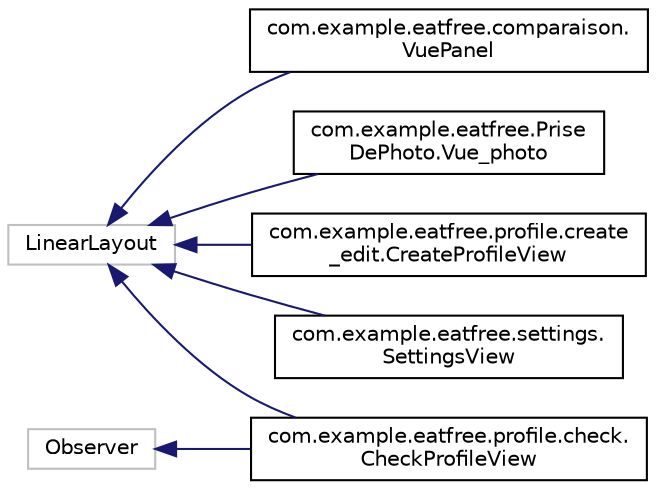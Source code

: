digraph "Graphe hiérarchique des classes"
{
 // LATEX_PDF_SIZE
  edge [fontname="Helvetica",fontsize="10",labelfontname="Helvetica",labelfontsize="10"];
  node [fontname="Helvetica",fontsize="10",shape=record];
  rankdir="LR";
  Node23 [label="LinearLayout",height=0.2,width=0.4,color="grey75", fillcolor="white", style="filled",tooltip=" "];
  Node23 -> Node24 [dir="back",color="midnightblue",fontsize="10",style="solid",fontname="Helvetica"];
  Node24 [label="com.example.eatfree.comparaison.\lVuePanel",height=0.2,width=0.4,color="black", fillcolor="white", style="filled",URL="$classcom_1_1example_1_1eatfree_1_1comparaison_1_1_vue_panel.html",tooltip=" "];
  Node23 -> Node25 [dir="back",color="midnightblue",fontsize="10",style="solid",fontname="Helvetica"];
  Node25 [label="com.example.eatfree.Prise\lDePhoto.Vue_photo",height=0.2,width=0.4,color="black", fillcolor="white", style="filled",URL="$classcom_1_1example_1_1eatfree_1_1_prise_de_photo_1_1_vue__photo.html",tooltip=" "];
  Node23 -> Node0 [dir="back",color="midnightblue",fontsize="10",style="solid",fontname="Helvetica"];
  Node0 [label="com.example.eatfree.profile.check.\lCheckProfileView",height=0.2,width=0.4,color="black", fillcolor="white", style="filled",URL="$classcom_1_1example_1_1eatfree_1_1profile_1_1check_1_1_check_profile_view.html",tooltip=" "];
  Node23 -> Node26 [dir="back",color="midnightblue",fontsize="10",style="solid",fontname="Helvetica"];
  Node26 [label="com.example.eatfree.profile.create\l_edit.CreateProfileView",height=0.2,width=0.4,color="black", fillcolor="white", style="filled",URL="$classcom_1_1example_1_1eatfree_1_1profile_1_1create__edit_1_1_create_profile_view.html",tooltip=" "];
  Node23 -> Node27 [dir="back",color="midnightblue",fontsize="10",style="solid",fontname="Helvetica"];
  Node27 [label="com.example.eatfree.settings.\lSettingsView",height=0.2,width=0.4,color="black", fillcolor="white", style="filled",URL="$classcom_1_1example_1_1eatfree_1_1settings_1_1_settings_view.html",tooltip=" "];
  Node19 [label="Observer",height=0.2,width=0.4,color="grey75", fillcolor="white", style="filled",tooltip=" "];
  Node19 -> Node0 [dir="back",color="midnightblue",fontsize="10",style="solid",fontname="Helvetica"];
}
